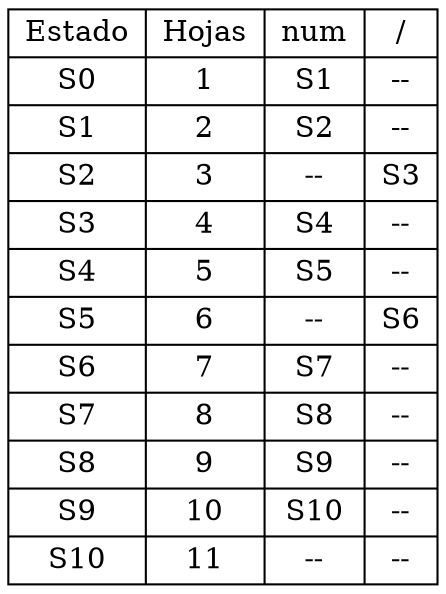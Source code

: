 digraph G{
rankdir=UD
node[shape=box]
concentrate=true
nodotabla[shape=record label="{Estado|S0|S1|S2|S3|S4|S5|S6|S7|S8|S9|S10}|{Hojas|1|2|3|4|5|6|7|8|9|10|11}|{num|S1|S2|--|S4|S5|--|S7|S8|S9|S10|--}|{/|--|--|S3|--|--|S6|--|--|--|--|--}"]
}
